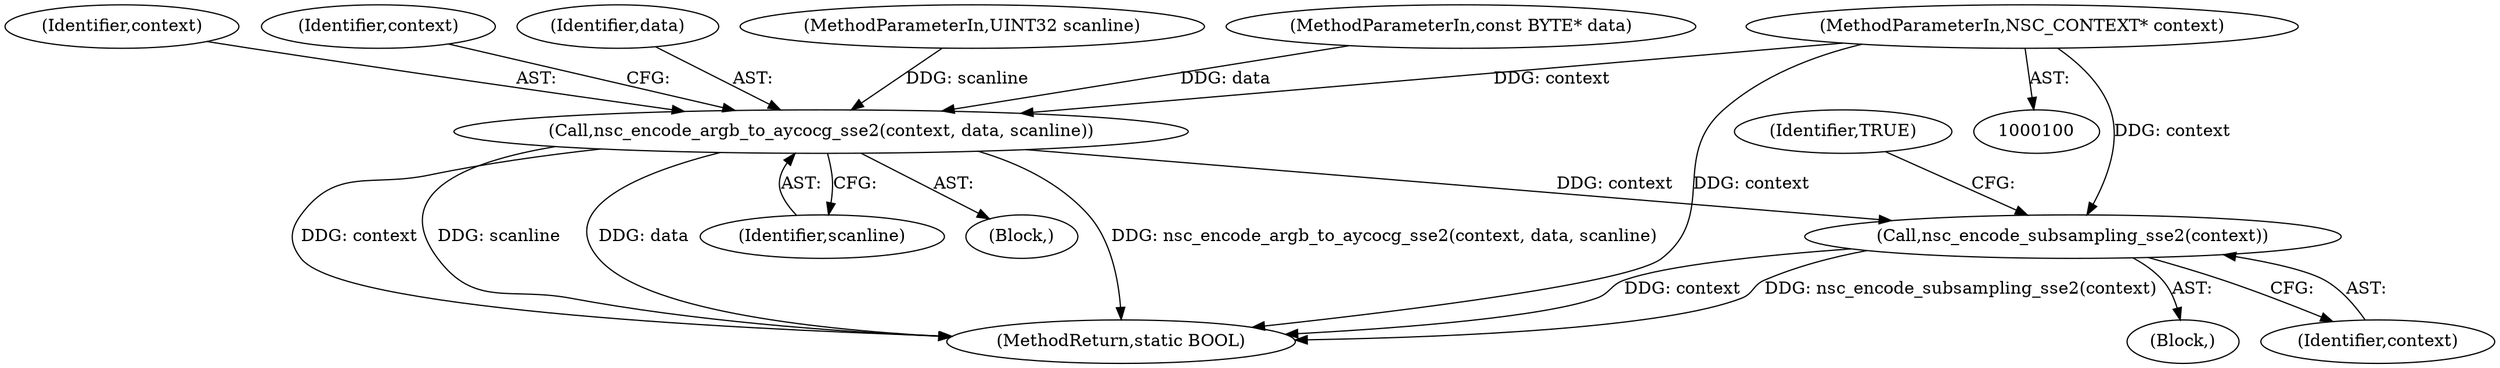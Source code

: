 digraph "0_FreeRDP_d1112c279bd1a327e8e4d0b5f371458bf2579659_8@pointer" {
"1000101" [label="(MethodParameterIn,NSC_CONTEXT* context)"];
"1000105" [label="(Call,nsc_encode_argb_to_aycocg_sse2(context, data, scanline))"];
"1000116" [label="(Call,nsc_encode_subsampling_sse2(context))"];
"1000102" [label="(MethodParameterIn,const BYTE* data)"];
"1000115" [label="(Block,)"];
"1000106" [label="(Identifier,context)"];
"1000117" [label="(Identifier,context)"];
"1000119" [label="(Identifier,TRUE)"];
"1000108" [label="(Identifier,scanline)"];
"1000101" [label="(MethodParameterIn,NSC_CONTEXT* context)"];
"1000112" [label="(Identifier,context)"];
"1000116" [label="(Call,nsc_encode_subsampling_sse2(context))"];
"1000105" [label="(Call,nsc_encode_argb_to_aycocg_sse2(context, data, scanline))"];
"1000107" [label="(Identifier,data)"];
"1000103" [label="(MethodParameterIn,UINT32 scanline)"];
"1000104" [label="(Block,)"];
"1000120" [label="(MethodReturn,static BOOL)"];
"1000101" -> "1000100"  [label="AST: "];
"1000101" -> "1000120"  [label="DDG: context"];
"1000101" -> "1000105"  [label="DDG: context"];
"1000101" -> "1000116"  [label="DDG: context"];
"1000105" -> "1000104"  [label="AST: "];
"1000105" -> "1000108"  [label="CFG: "];
"1000106" -> "1000105"  [label="AST: "];
"1000107" -> "1000105"  [label="AST: "];
"1000108" -> "1000105"  [label="AST: "];
"1000112" -> "1000105"  [label="CFG: "];
"1000105" -> "1000120"  [label="DDG: scanline"];
"1000105" -> "1000120"  [label="DDG: data"];
"1000105" -> "1000120"  [label="DDG: nsc_encode_argb_to_aycocg_sse2(context, data, scanline)"];
"1000105" -> "1000120"  [label="DDG: context"];
"1000102" -> "1000105"  [label="DDG: data"];
"1000103" -> "1000105"  [label="DDG: scanline"];
"1000105" -> "1000116"  [label="DDG: context"];
"1000116" -> "1000115"  [label="AST: "];
"1000116" -> "1000117"  [label="CFG: "];
"1000117" -> "1000116"  [label="AST: "];
"1000119" -> "1000116"  [label="CFG: "];
"1000116" -> "1000120"  [label="DDG: context"];
"1000116" -> "1000120"  [label="DDG: nsc_encode_subsampling_sse2(context)"];
}
